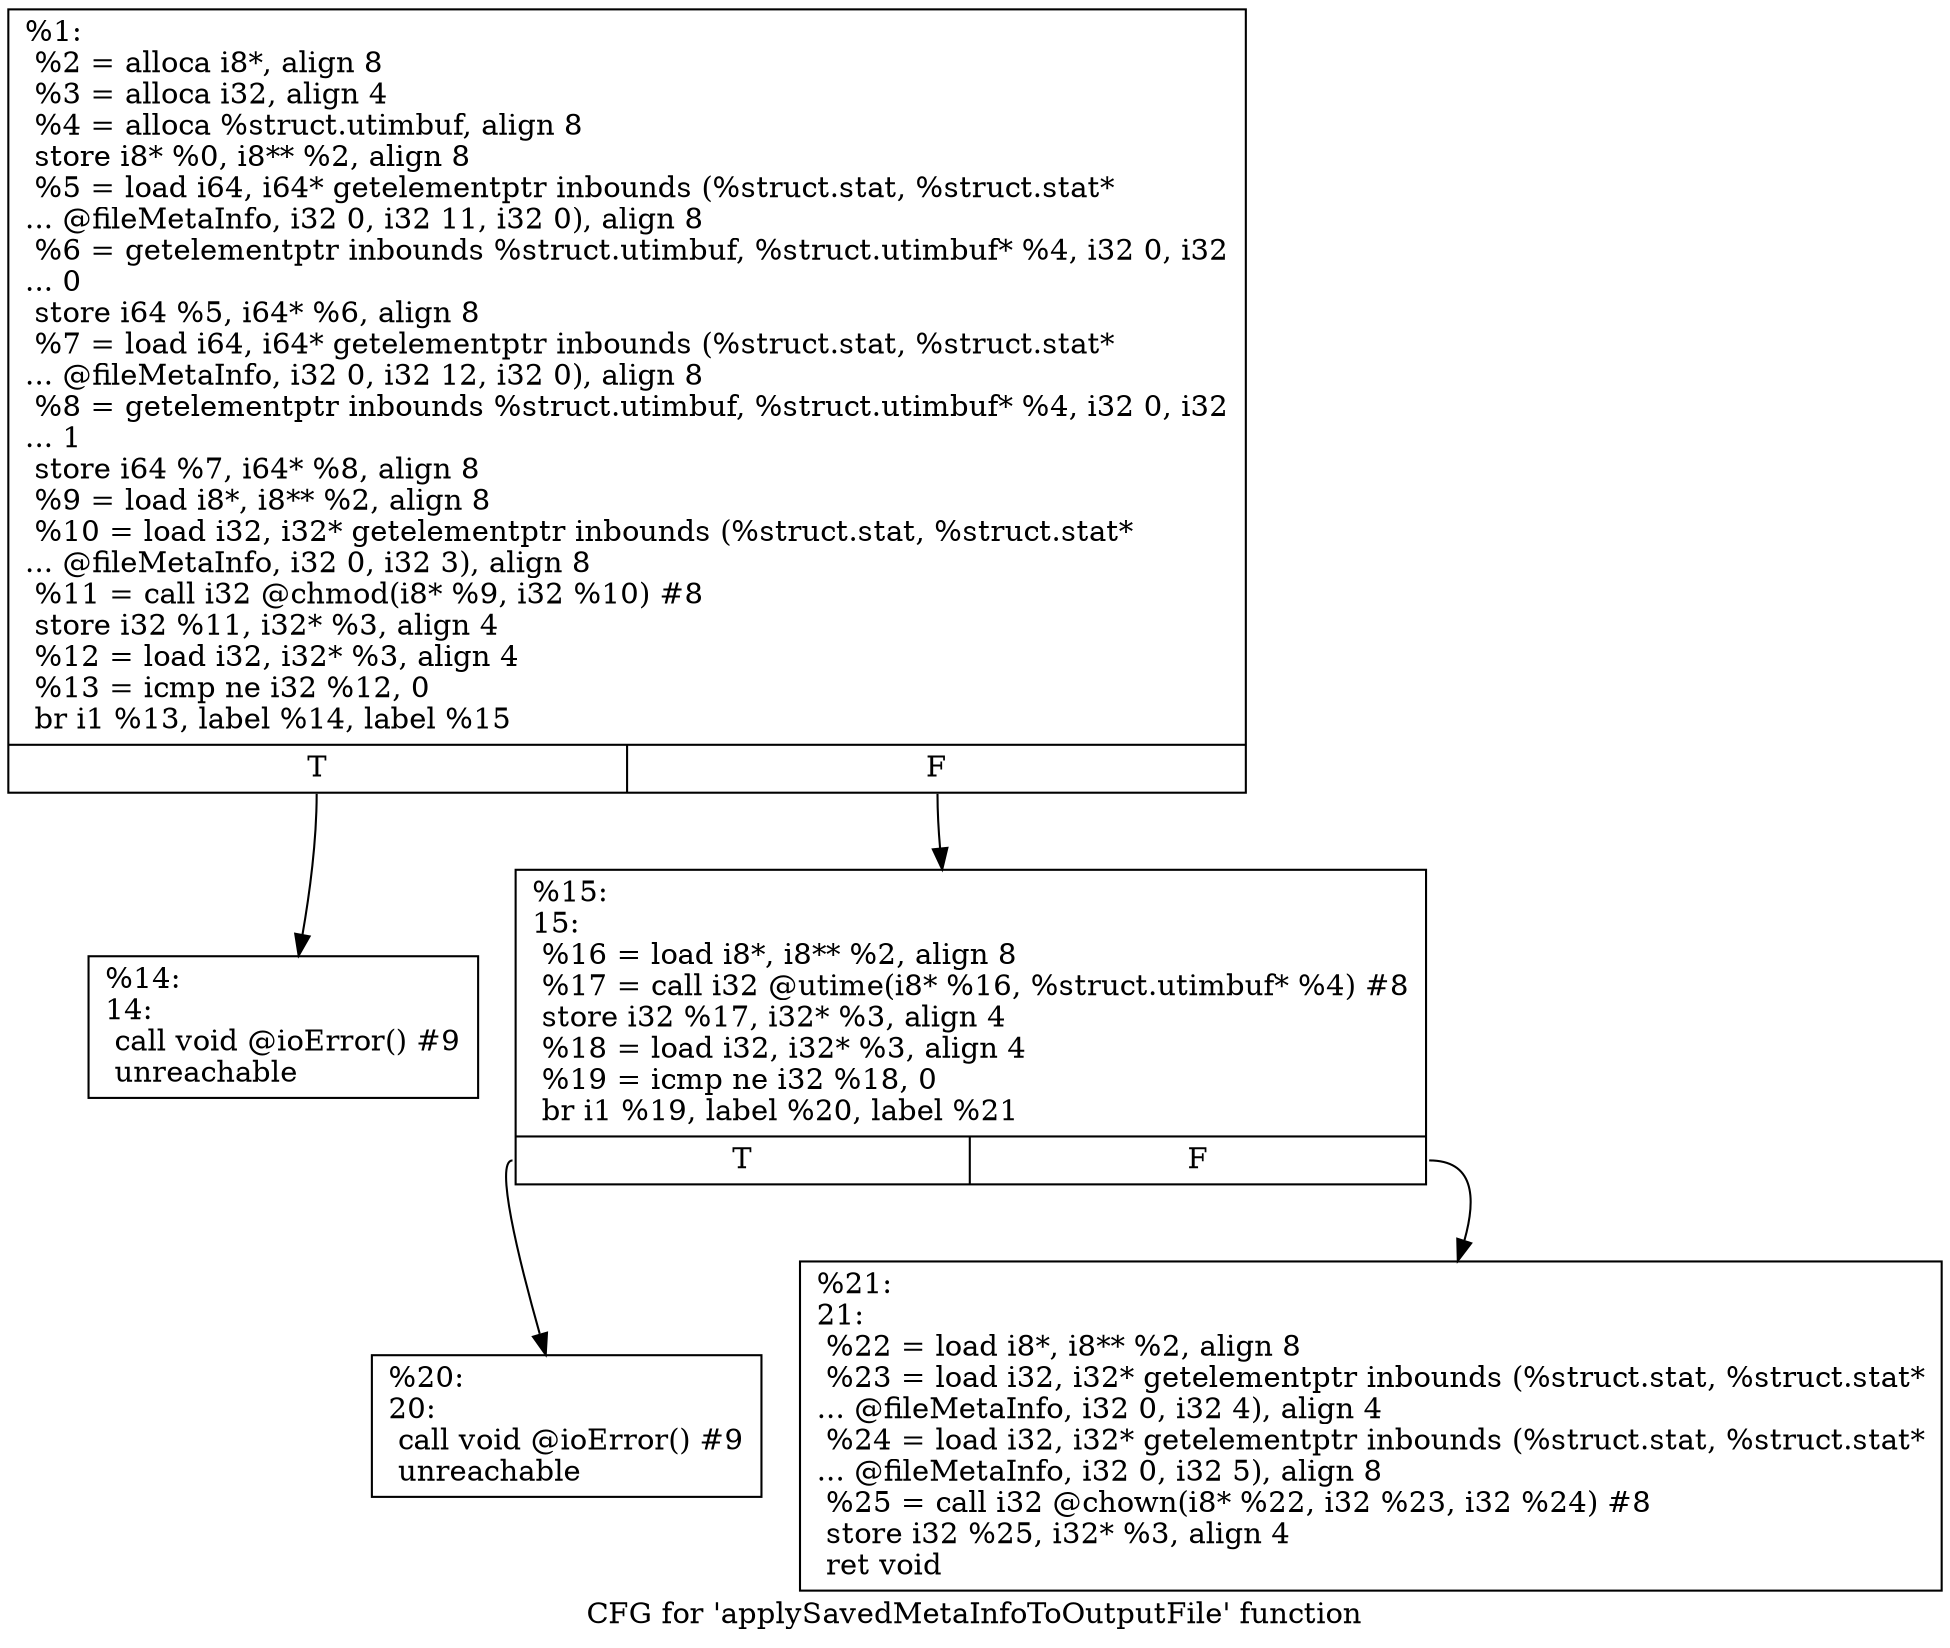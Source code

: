 digraph "CFG for 'applySavedMetaInfoToOutputFile' function" {
	label="CFG for 'applySavedMetaInfoToOutputFile' function";

	Node0xd745e0 [shape=record,label="{%1:\l  %2 = alloca i8*, align 8\l  %3 = alloca i32, align 4\l  %4 = alloca %struct.utimbuf, align 8\l  store i8* %0, i8** %2, align 8\l  %5 = load i64, i64* getelementptr inbounds (%struct.stat, %struct.stat*\l... @fileMetaInfo, i32 0, i32 11, i32 0), align 8\l  %6 = getelementptr inbounds %struct.utimbuf, %struct.utimbuf* %4, i32 0, i32\l... 0\l  store i64 %5, i64* %6, align 8\l  %7 = load i64, i64* getelementptr inbounds (%struct.stat, %struct.stat*\l... @fileMetaInfo, i32 0, i32 12, i32 0), align 8\l  %8 = getelementptr inbounds %struct.utimbuf, %struct.utimbuf* %4, i32 0, i32\l... 1\l  store i64 %7, i64* %8, align 8\l  %9 = load i8*, i8** %2, align 8\l  %10 = load i32, i32* getelementptr inbounds (%struct.stat, %struct.stat*\l... @fileMetaInfo, i32 0, i32 3), align 8\l  %11 = call i32 @chmod(i8* %9, i32 %10) #8\l  store i32 %11, i32* %3, align 4\l  %12 = load i32, i32* %3, align 4\l  %13 = icmp ne i32 %12, 0\l  br i1 %13, label %14, label %15\l|{<s0>T|<s1>F}}"];
	Node0xd745e0:s0 -> Node0xd76960;
	Node0xd745e0:s1 -> Node0xd769b0;
	Node0xd76960 [shape=record,label="{%14:\l14:                                               \l  call void @ioError() #9\l  unreachable\l}"];
	Node0xd769b0 [shape=record,label="{%15:\l15:                                               \l  %16 = load i8*, i8** %2, align 8\l  %17 = call i32 @utime(i8* %16, %struct.utimbuf* %4) #8\l  store i32 %17, i32* %3, align 4\l  %18 = load i32, i32* %3, align 4\l  %19 = icmp ne i32 %18, 0\l  br i1 %19, label %20, label %21\l|{<s0>T|<s1>F}}"];
	Node0xd769b0:s0 -> Node0xd77030;
	Node0xd769b0:s1 -> Node0xd77080;
	Node0xd77030 [shape=record,label="{%20:\l20:                                               \l  call void @ioError() #9\l  unreachable\l}"];
	Node0xd77080 [shape=record,label="{%21:\l21:                                               \l  %22 = load i8*, i8** %2, align 8\l  %23 = load i32, i32* getelementptr inbounds (%struct.stat, %struct.stat*\l... @fileMetaInfo, i32 0, i32 4), align 4\l  %24 = load i32, i32* getelementptr inbounds (%struct.stat, %struct.stat*\l... @fileMetaInfo, i32 0, i32 5), align 8\l  %25 = call i32 @chown(i8* %22, i32 %23, i32 %24) #8\l  store i32 %25, i32* %3, align 4\l  ret void\l}"];
}
